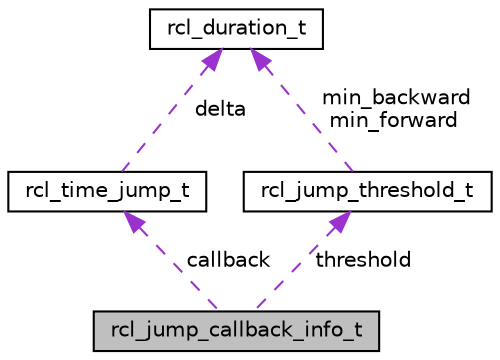 digraph "rcl_jump_callback_info_t"
{
  edge [fontname="Helvetica",fontsize="10",labelfontname="Helvetica",labelfontsize="10"];
  node [fontname="Helvetica",fontsize="10",shape=record];
  Node1 [label="rcl_jump_callback_info_t",height=0.2,width=0.4,color="black", fillcolor="grey75", style="filled", fontcolor="black"];
  Node2 -> Node1 [dir="back",color="darkorchid3",fontsize="10",style="dashed",label=" callback" ,fontname="Helvetica"];
  Node2 [label="rcl_time_jump_t",height=0.2,width=0.4,color="black", fillcolor="white", style="filled",URL="$structrcl__time__jump__t.html",tooltip="Struct to describe a jump in time. "];
  Node3 -> Node2 [dir="back",color="darkorchid3",fontsize="10",style="dashed",label=" delta" ,fontname="Helvetica"];
  Node3 [label="rcl_duration_t",height=0.2,width=0.4,color="black", fillcolor="white", style="filled",URL="$structrcl__duration__t.html",tooltip="A duration of time, measured in nanoseconds and its source. "];
  Node4 -> Node1 [dir="back",color="darkorchid3",fontsize="10",style="dashed",label=" threshold" ,fontname="Helvetica"];
  Node4 [label="rcl_jump_threshold_t",height=0.2,width=0.4,color="black", fillcolor="white", style="filled",URL="$structrcl__jump__threshold__t.html",tooltip="Describe the prerequisites for calling a time jump callback. "];
  Node3 -> Node4 [dir="back",color="darkorchid3",fontsize="10",style="dashed",label=" min_backward\nmin_forward" ,fontname="Helvetica"];
}
